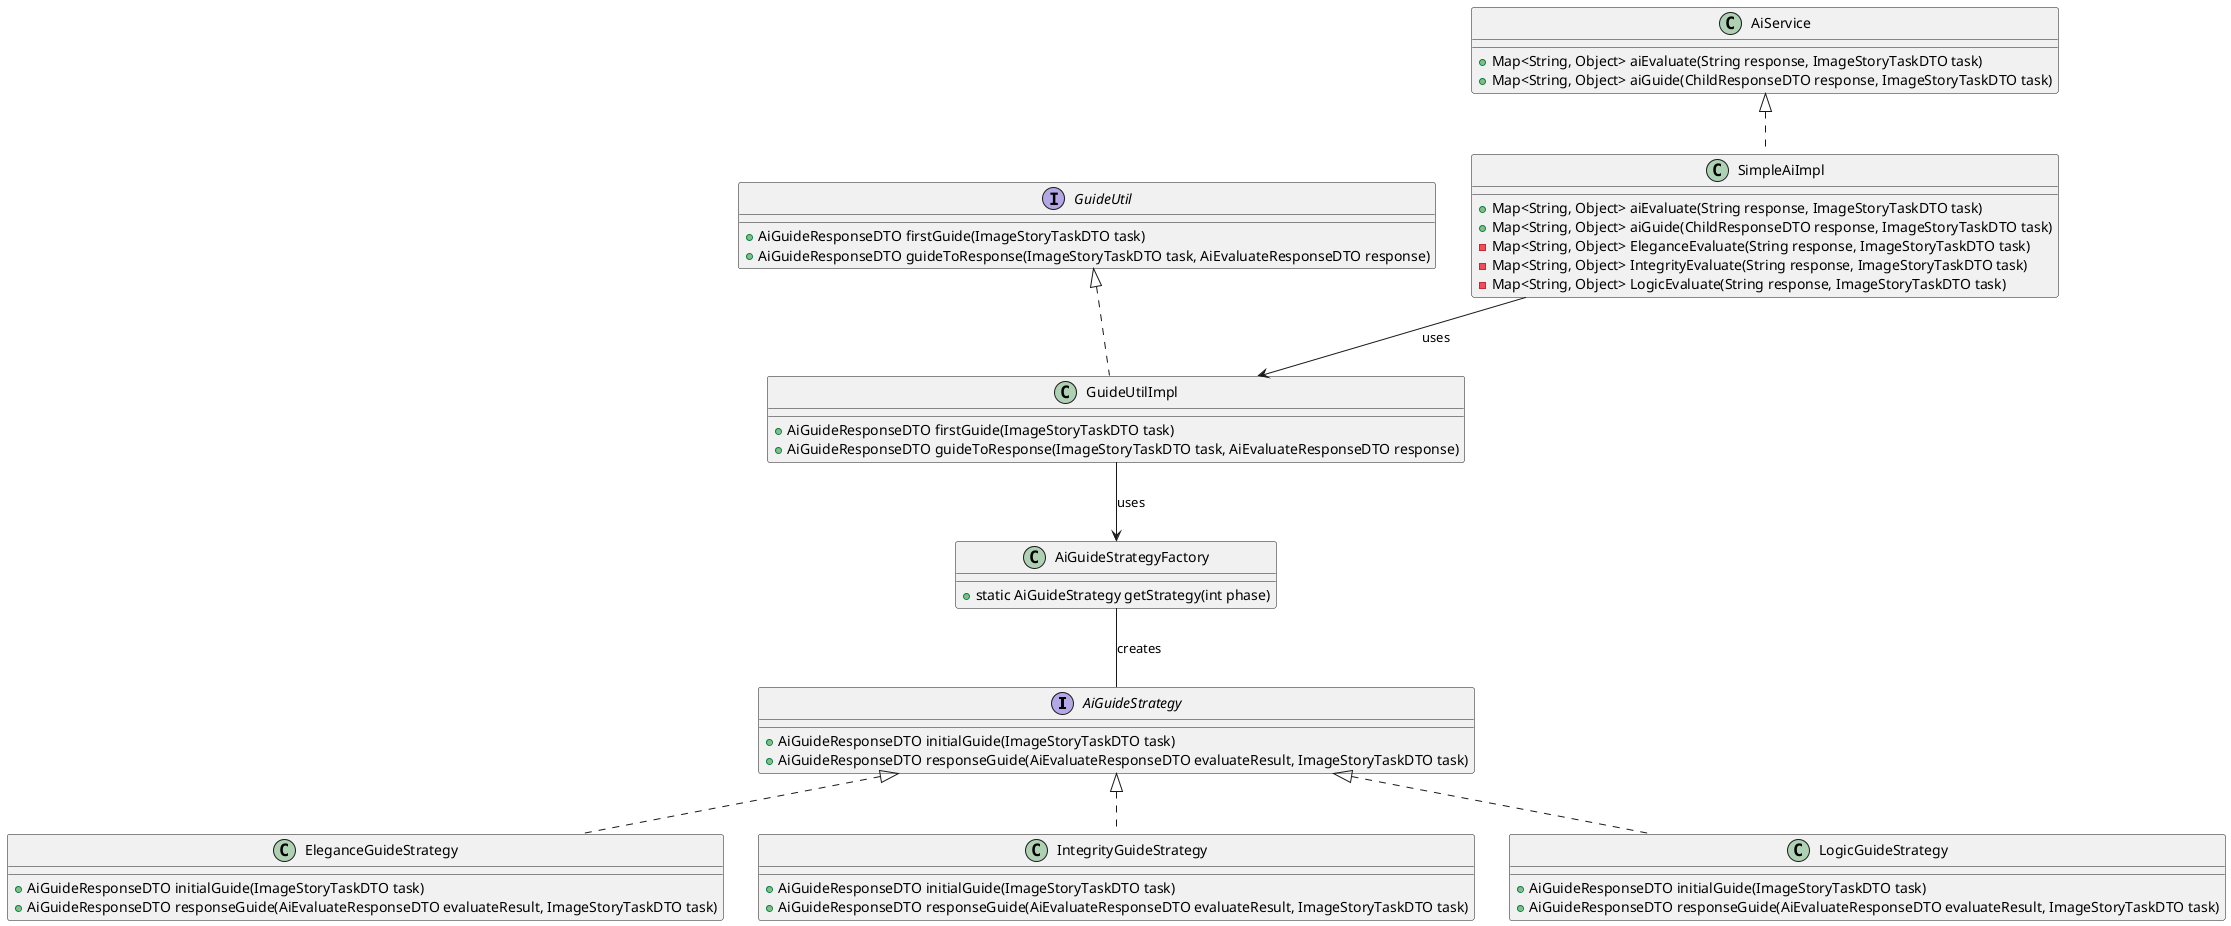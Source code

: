 @startuml aiGuide

interface AiGuideStrategy {
    +AiGuideResponseDTO initialGuide(ImageStoryTaskDTO task)
    +AiGuideResponseDTO responseGuide(AiEvaluateResponseDTO evaluateResult, ImageStoryTaskDTO task)
}

class EleganceGuideStrategy {
    +AiGuideResponseDTO initialGuide(ImageStoryTaskDTO task)
    +AiGuideResponseDTO responseGuide(AiEvaluateResponseDTO evaluateResult, ImageStoryTaskDTO task)
}

class IntegrityGuideStrategy {
    +AiGuideResponseDTO initialGuide(ImageStoryTaskDTO task)
    +AiGuideResponseDTO responseGuide(AiEvaluateResponseDTO evaluateResult, ImageStoryTaskDTO task)
}

class LogicGuideStrategy {
    +AiGuideResponseDTO initialGuide(ImageStoryTaskDTO task)
    +AiGuideResponseDTO responseGuide(AiEvaluateResponseDTO evaluateResult, ImageStoryTaskDTO task)
}

class AiGuideStrategyFactory {
    +static AiGuideStrategy getStrategy(int phase)
}

interface GuideUtil {
    +AiGuideResponseDTO firstGuide(ImageStoryTaskDTO task)
    +AiGuideResponseDTO guideToResponse(ImageStoryTaskDTO task, AiEvaluateResponseDTO response)
}

class GuideUtilImpl {
    +AiGuideResponseDTO firstGuide(ImageStoryTaskDTO task)
    +AiGuideResponseDTO guideToResponse(ImageStoryTaskDTO task, AiEvaluateResponseDTO response)
}

class AiService {
    +Map<String, Object> aiEvaluate(String response, ImageStoryTaskDTO task)
    +Map<String, Object> aiGuide(ChildResponseDTO response, ImageStoryTaskDTO task)
}

class SimpleAiImpl {
    +Map<String, Object> aiEvaluate(String response, ImageStoryTaskDTO task)
    +Map<String, Object> aiGuide(ChildResponseDTO response, ImageStoryTaskDTO task)
    -Map<String, Object> EleganceEvaluate(String response, ImageStoryTaskDTO task)
    -Map<String, Object> IntegrityEvaluate(String response, ImageStoryTaskDTO task)
    -Map<String, Object> LogicEvaluate(String response, ImageStoryTaskDTO task)
}

AiGuideStrategy <|.. EleganceGuideStrategy
AiGuideStrategy <|.. IntegrityGuideStrategy
AiGuideStrategy <|.. LogicGuideStrategy
GuideUtil <|.. GuideUtilImpl
AiGuideStrategyFactory -- AiGuideStrategy : creates
AiService <|.. SimpleAiImpl
SimpleAiImpl --> GuideUtilImpl : uses
GuideUtilImpl --> AiGuideStrategyFactory : uses

@enduml

@startuml aiEvaluate

interface EvaluationUtil {
    +AiEvaluateResponseDTO evaluate(ChildResponseDTO response, ImageStoryTaskDTO task)
}

class EleganceUtil {
    +AiEvaluateResponseDTO evaluate(ChildResponseDTO response, ImageStoryTaskDTO task)
}

class IntegrityUtil {
    +AiEvaluateResponseDTO evaluate(ChildResponseDTO response, ImageStoryTaskDTO task)
}

class LogicUtil {
    +AiEvaluateResponseDTO evaluate(ChildResponseDTO response, ImageStoryTaskDTO task)
}

class EvaluationUtilFactory {
    +static EvaluationUtil getEvaluator(int phase)
}

interface AiService {
    +Map<String, Object> aiEvaluate(String response, ImageStoryTaskDTO task)
    +Map<String, Object> aiGuide(ChildResponseDTO response, ImageStoryTaskDTO task)
}

class SimpleAiImpl {
    +Map<String, Object> aiEvaluate(String response, ImageStoryTaskDTO task)
    +Map<String, Object> aiGuide(ChildResponseDTO response, ImageStoryTaskDTO task)
    -Map<String, Object> EleganceEvaluate(String response, ImageStoryTaskDTO task)
    -Map<String, Object> IntegrityEvaluate(String response, ImageStoryTaskDTO task)
    -Map<String, Object> LogicEvaluate(String response, ImageStoryTaskDTO task)
}

EvaluationUtil <|.. EleganceUtil
EvaluationUtil <|.. IntegrityUtil
EvaluationUtil <|.. LogicUtil
EvaluationUtilFactory -- EvaluationUtil : creates
AiService <|.. SimpleAiImpl
SimpleAiImpl --> EvaluationUtilFactory : uses

@enduml

@startuml aiGuideImpl

interface AiGuideStrategy {
    +AiGuideResponseDTO initialGuide(task: ImageStoryTaskDTO): AiGuideResponseDTO
    +AiGuideResponseDTO responseGuide(evaluateResult: AiEvaluateResponseDTO, task: ImageStoryTaskDTO): AiGuideResponseDTO
}

class EleganceGuideStrategy {
    +AiGuideResponseDTO initialGuide(task: ImageStoryTaskDTO): AiGuideResponseDTO
    +AiGuideResponseDTO responseGuide(evaluateResult: AiEvaluateResponseDTO, task: ImageStoryTaskDTO): AiGuideResponseDTO
}

class IntegrityGuideStrategy {
    +AiGuideResponseDTO initialGuide(task: ImageStoryTaskDTO): AiGuideResponseDTO
    +AiGuideResponseDTO responseGuide(evaluateResult: AiEvaluateResponseDTO, task: ImageStoryTaskDTO): AiGuideResponseDTO
}

class LogicGuideStrategy {
    +AiGuideResponseDTO initialGuide(task: ImageStoryTaskDTO): AiGuideResponseDTO
    +AiGuideResponseDTO responseGuide(evaluateResult: AiEvaluateResponseDTO, task: ImageStoryTaskDTO): AiGuideResponseDTO
}

AiGuideStrategy <|.. EleganceGuideStrategy : implements
AiGuideStrategy <|.. IntegrityGuideStrategy : implements
AiGuideStrategy <|.. LogicGuideStrategy : implements

EleganceGuideStrategy --> GlmGenerator : uses
IntegrityGuideStrategy --> GlmGenerator : uses
LogicGuideStrategy --> GlmGenerator : uses

class GlmGenerator {
    +ChatMessage generateResponse(message: String): String
    +ChatMessage doRequest(aiChatMessages: List<ChatMessage>, stream: Boolean, temperature: Float): String
    +ChatMessage doRequest(systemMessage: String, userMessage: String, stream: Boolean, temperature: Float): String
    +ChatMessage doSyncRequest(systemMessage: String, userMessage: String, temperature: Float): String
    +ChatMessage doSyncStableRequest(systemMessage: String, userMessage: String): String
    +ChatMessage doSyncUnStableRequest(systemMessage: String, userMessage: String): String
    +Flowable<ModelData> doStreamRequest(aiChatMessages: List<ChatMessage>, temperature: Float): Flowable<ModelData>
    +Flowable<ModelData> doStreamRequest(systemMessage: String, userMessage: String, temperature: Float): Flowable<ModelData>
}

@enduml


